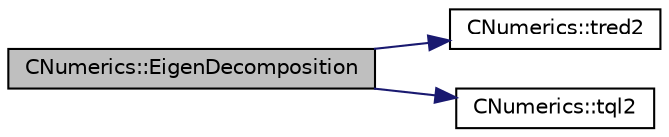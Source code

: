 digraph "CNumerics::EigenDecomposition"
{
  edge [fontname="Helvetica",fontsize="10",labelfontname="Helvetica",labelfontsize="10"];
  node [fontname="Helvetica",fontsize="10",shape=record];
  rankdir="LR";
  Node179 [label="CNumerics::EigenDecomposition",height=0.2,width=0.4,color="black", fillcolor="grey75", style="filled", fontcolor="black"];
  Node179 -> Node180 [color="midnightblue",fontsize="10",style="solid",fontname="Helvetica"];
  Node180 [label="CNumerics::tred2",height=0.2,width=0.4,color="black", fillcolor="white", style="filled",URL="$class_c_numerics.html#acd1d6d16d5ec49ae0bf895999a2ac8b0",tooltip="tred2 "];
  Node179 -> Node181 [color="midnightblue",fontsize="10",style="solid",fontname="Helvetica"];
  Node181 [label="CNumerics::tql2",height=0.2,width=0.4,color="black", fillcolor="white", style="filled",URL="$class_c_numerics.html#add21b152c88506f60551ae5ea65c9831",tooltip="tql2 "];
}
